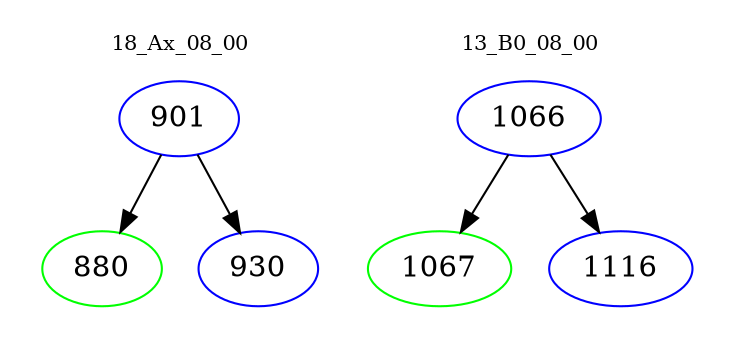 digraph{
subgraph cluster_0 {
color = white
label = "18_Ax_08_00";
fontsize=10;
T0_901 [label="901", color="blue"]
T0_901 -> T0_880 [color="black"]
T0_880 [label="880", color="green"]
T0_901 -> T0_930 [color="black"]
T0_930 [label="930", color="blue"]
}
subgraph cluster_1 {
color = white
label = "13_B0_08_00";
fontsize=10;
T1_1066 [label="1066", color="blue"]
T1_1066 -> T1_1067 [color="black"]
T1_1067 [label="1067", color="green"]
T1_1066 -> T1_1116 [color="black"]
T1_1116 [label="1116", color="blue"]
}
}

